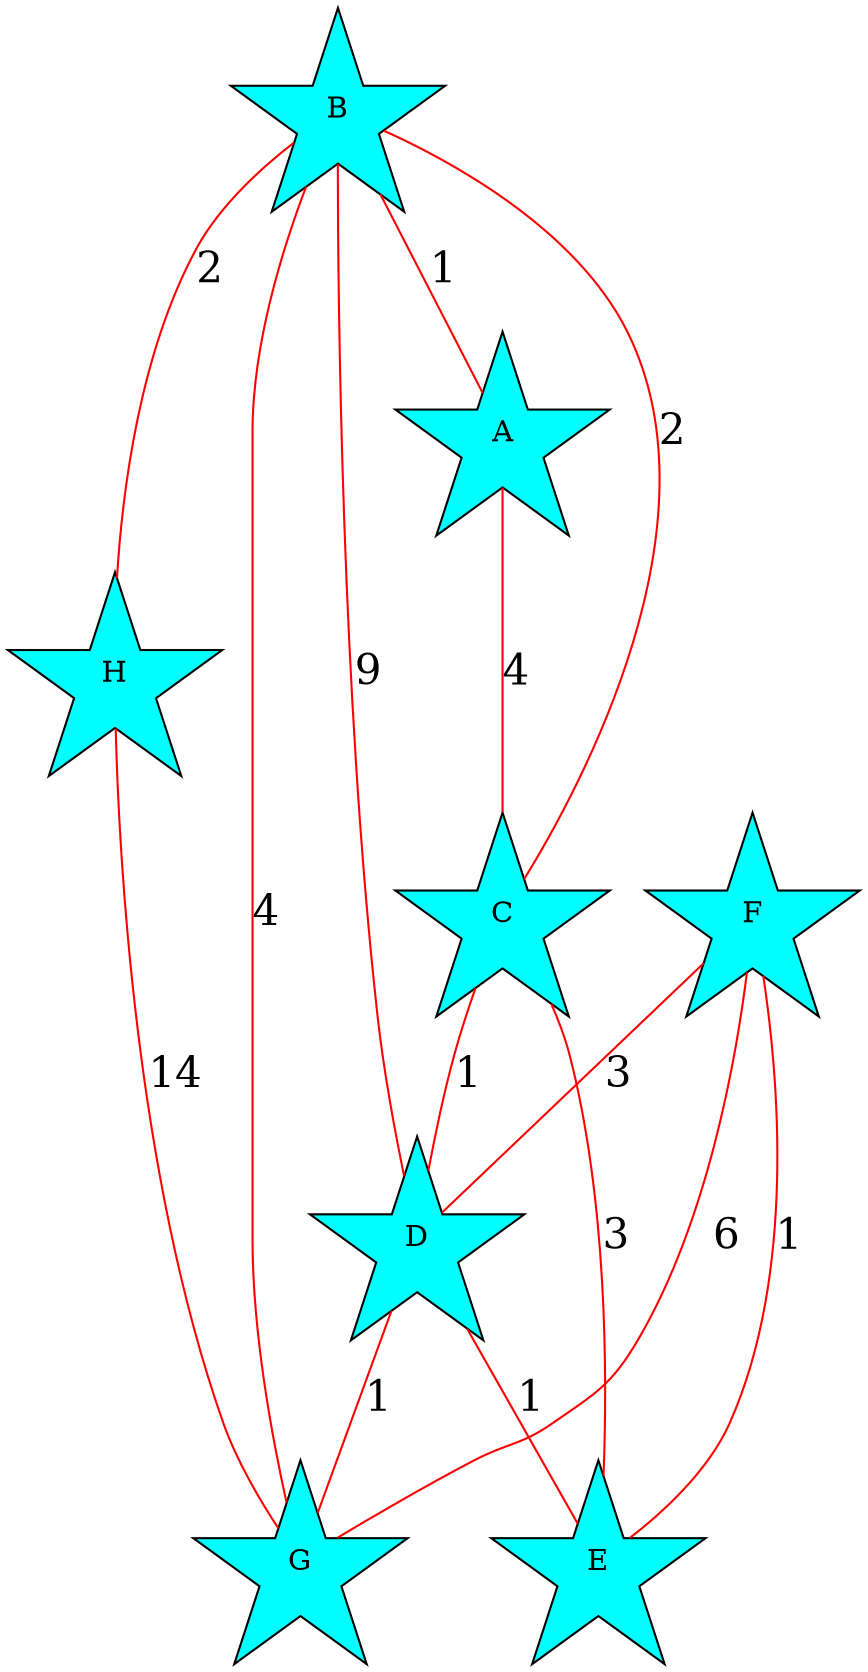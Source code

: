 graph {
node [shape="star" style="filled" fillcolor="aqua"];
edge [fontsize="20pt" color="red"];
B--G [label="4"];
B--H [label="2"];
B--A [label="1"];
A--C [label="4"];
B--C [label="2"];
C--D [label="1"];
B--D [label="9"];
D--G [label="1"];
H--G [label="14"];
F--G [label="6"];
F--D [label="3"];
F--E [label="1"];
E--C [label="3"];
D--E [label="1"];
}
